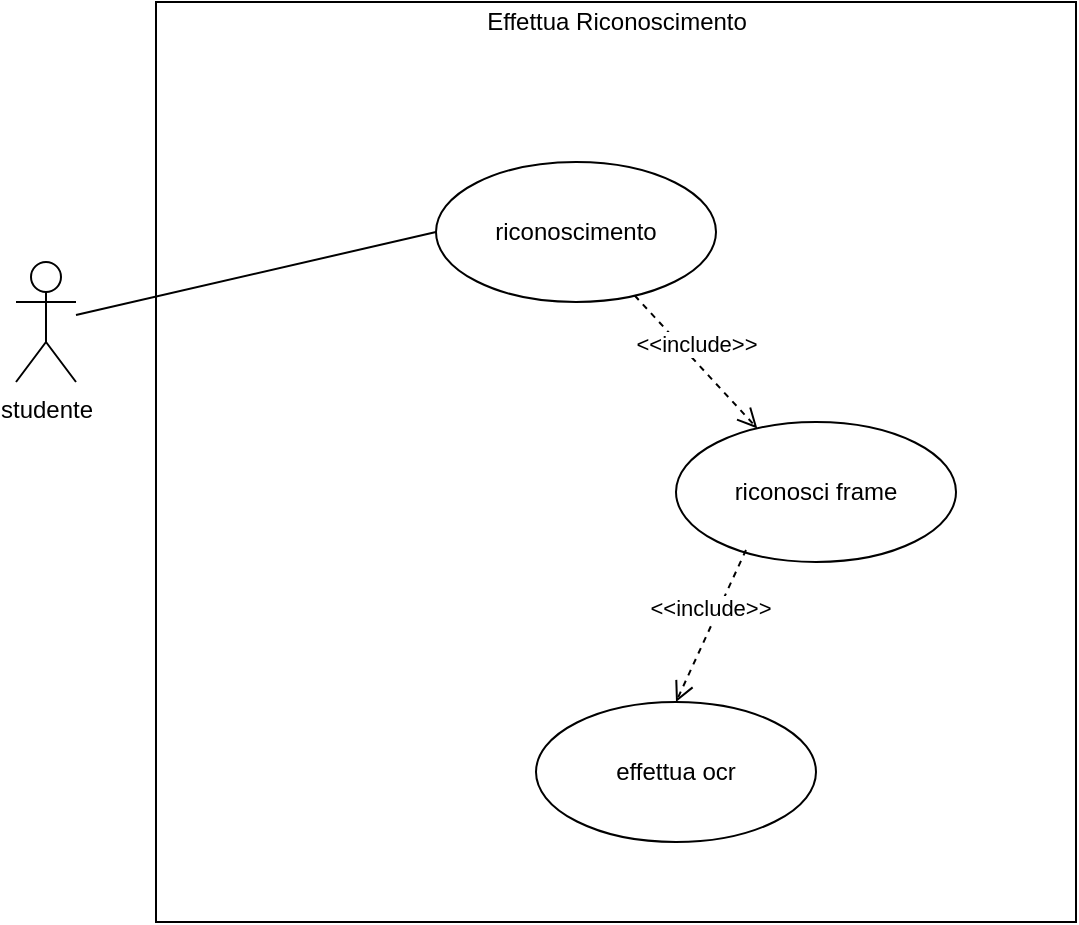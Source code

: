 <mxfile version="13.4.2" type="device"><diagram id="NbdFOutDYqCmgfJctXLl" name="Page-1"><mxGraphModel dx="946" dy="522" grid="1" gridSize="10" guides="1" tooltips="1" connect="1" arrows="1" fold="1" page="1" pageScale="1" pageWidth="827" pageHeight="1169" math="0" shadow="0"><root><mxCell id="0"/><mxCell id="1" parent="0"/><mxCell id="YzTl1A91rvxZ3YDFhJAE-12" value="" style="whiteSpace=wrap;html=1;aspect=fixed;" parent="1" vertex="1"><mxGeometry x="120" y="120" width="460" height="460" as="geometry"/></mxCell><mxCell id="YzTl1A91rvxZ3YDFhJAE-1" value="riconoscimento" style="ellipse;whiteSpace=wrap;html=1;" parent="1" vertex="1"><mxGeometry x="260" y="200" width="140" height="70" as="geometry"/></mxCell><mxCell id="YzTl1A91rvxZ3YDFhJAE-5" value="riconosci frame" style="ellipse;whiteSpace=wrap;html=1;" parent="1" vertex="1"><mxGeometry x="380" y="330" width="140" height="70" as="geometry"/></mxCell><mxCell id="YzTl1A91rvxZ3YDFhJAE-8" value="effettua ocr" style="ellipse;whiteSpace=wrap;html=1;" parent="1" vertex="1"><mxGeometry x="310" y="470" width="140" height="70" as="geometry"/></mxCell><mxCell id="YzTl1A91rvxZ3YDFhJAE-9" value="studente" style="shape=umlActor;verticalLabelPosition=bottom;verticalAlign=top;html=1;" parent="1" vertex="1"><mxGeometry x="50" y="250" width="30" height="60" as="geometry"/></mxCell><mxCell id="YzTl1A91rvxZ3YDFhJAE-11" value="" style="endArrow=none;html=1;entryX=0;entryY=0.5;entryDx=0;entryDy=0;" parent="1" source="YzTl1A91rvxZ3YDFhJAE-9" target="YzTl1A91rvxZ3YDFhJAE-1" edge="1"><mxGeometry width="50" height="50" relative="1" as="geometry"><mxPoint x="100" y="270" as="sourcePoint"/><mxPoint x="150" y="220" as="targetPoint"/></mxGeometry></mxCell><mxCell id="YzTl1A91rvxZ3YDFhJAE-13" value="Effettua Riconoscimento" style="text;html=1;align=center;verticalAlign=middle;resizable=0;points=[];autosize=1;" parent="1" vertex="1"><mxGeometry x="275" y="120" width="150" height="20" as="geometry"/></mxCell><mxCell id="YzTl1A91rvxZ3YDFhJAE-14" value="&amp;lt;&amp;lt;include&amp;gt;&amp;gt;" style="html=1;verticalAlign=bottom;endArrow=open;dashed=1;endSize=8;exitX=0.25;exitY=0.914;exitDx=0;exitDy=0;exitPerimeter=0;entryX=0.5;entryY=0;entryDx=0;entryDy=0;" parent="1" source="YzTl1A91rvxZ3YDFhJAE-5" target="YzTl1A91rvxZ3YDFhJAE-8" edge="1"><mxGeometry relative="1" as="geometry"><mxPoint x="410" y="430" as="sourcePoint"/><mxPoint x="330" y="430" as="targetPoint"/></mxGeometry></mxCell><mxCell id="YzTl1A91rvxZ3YDFhJAE-15" value="&amp;lt;&amp;lt;include&amp;gt;&amp;gt;" style="html=1;verticalAlign=bottom;endArrow=open;dashed=1;endSize=8;" parent="1" source="YzTl1A91rvxZ3YDFhJAE-1" target="YzTl1A91rvxZ3YDFhJAE-5" edge="1"><mxGeometry relative="1" as="geometry"><mxPoint x="500" y="300" as="sourcePoint"/><mxPoint x="420" y="300" as="targetPoint"/></mxGeometry></mxCell></root></mxGraphModel></diagram></mxfile>